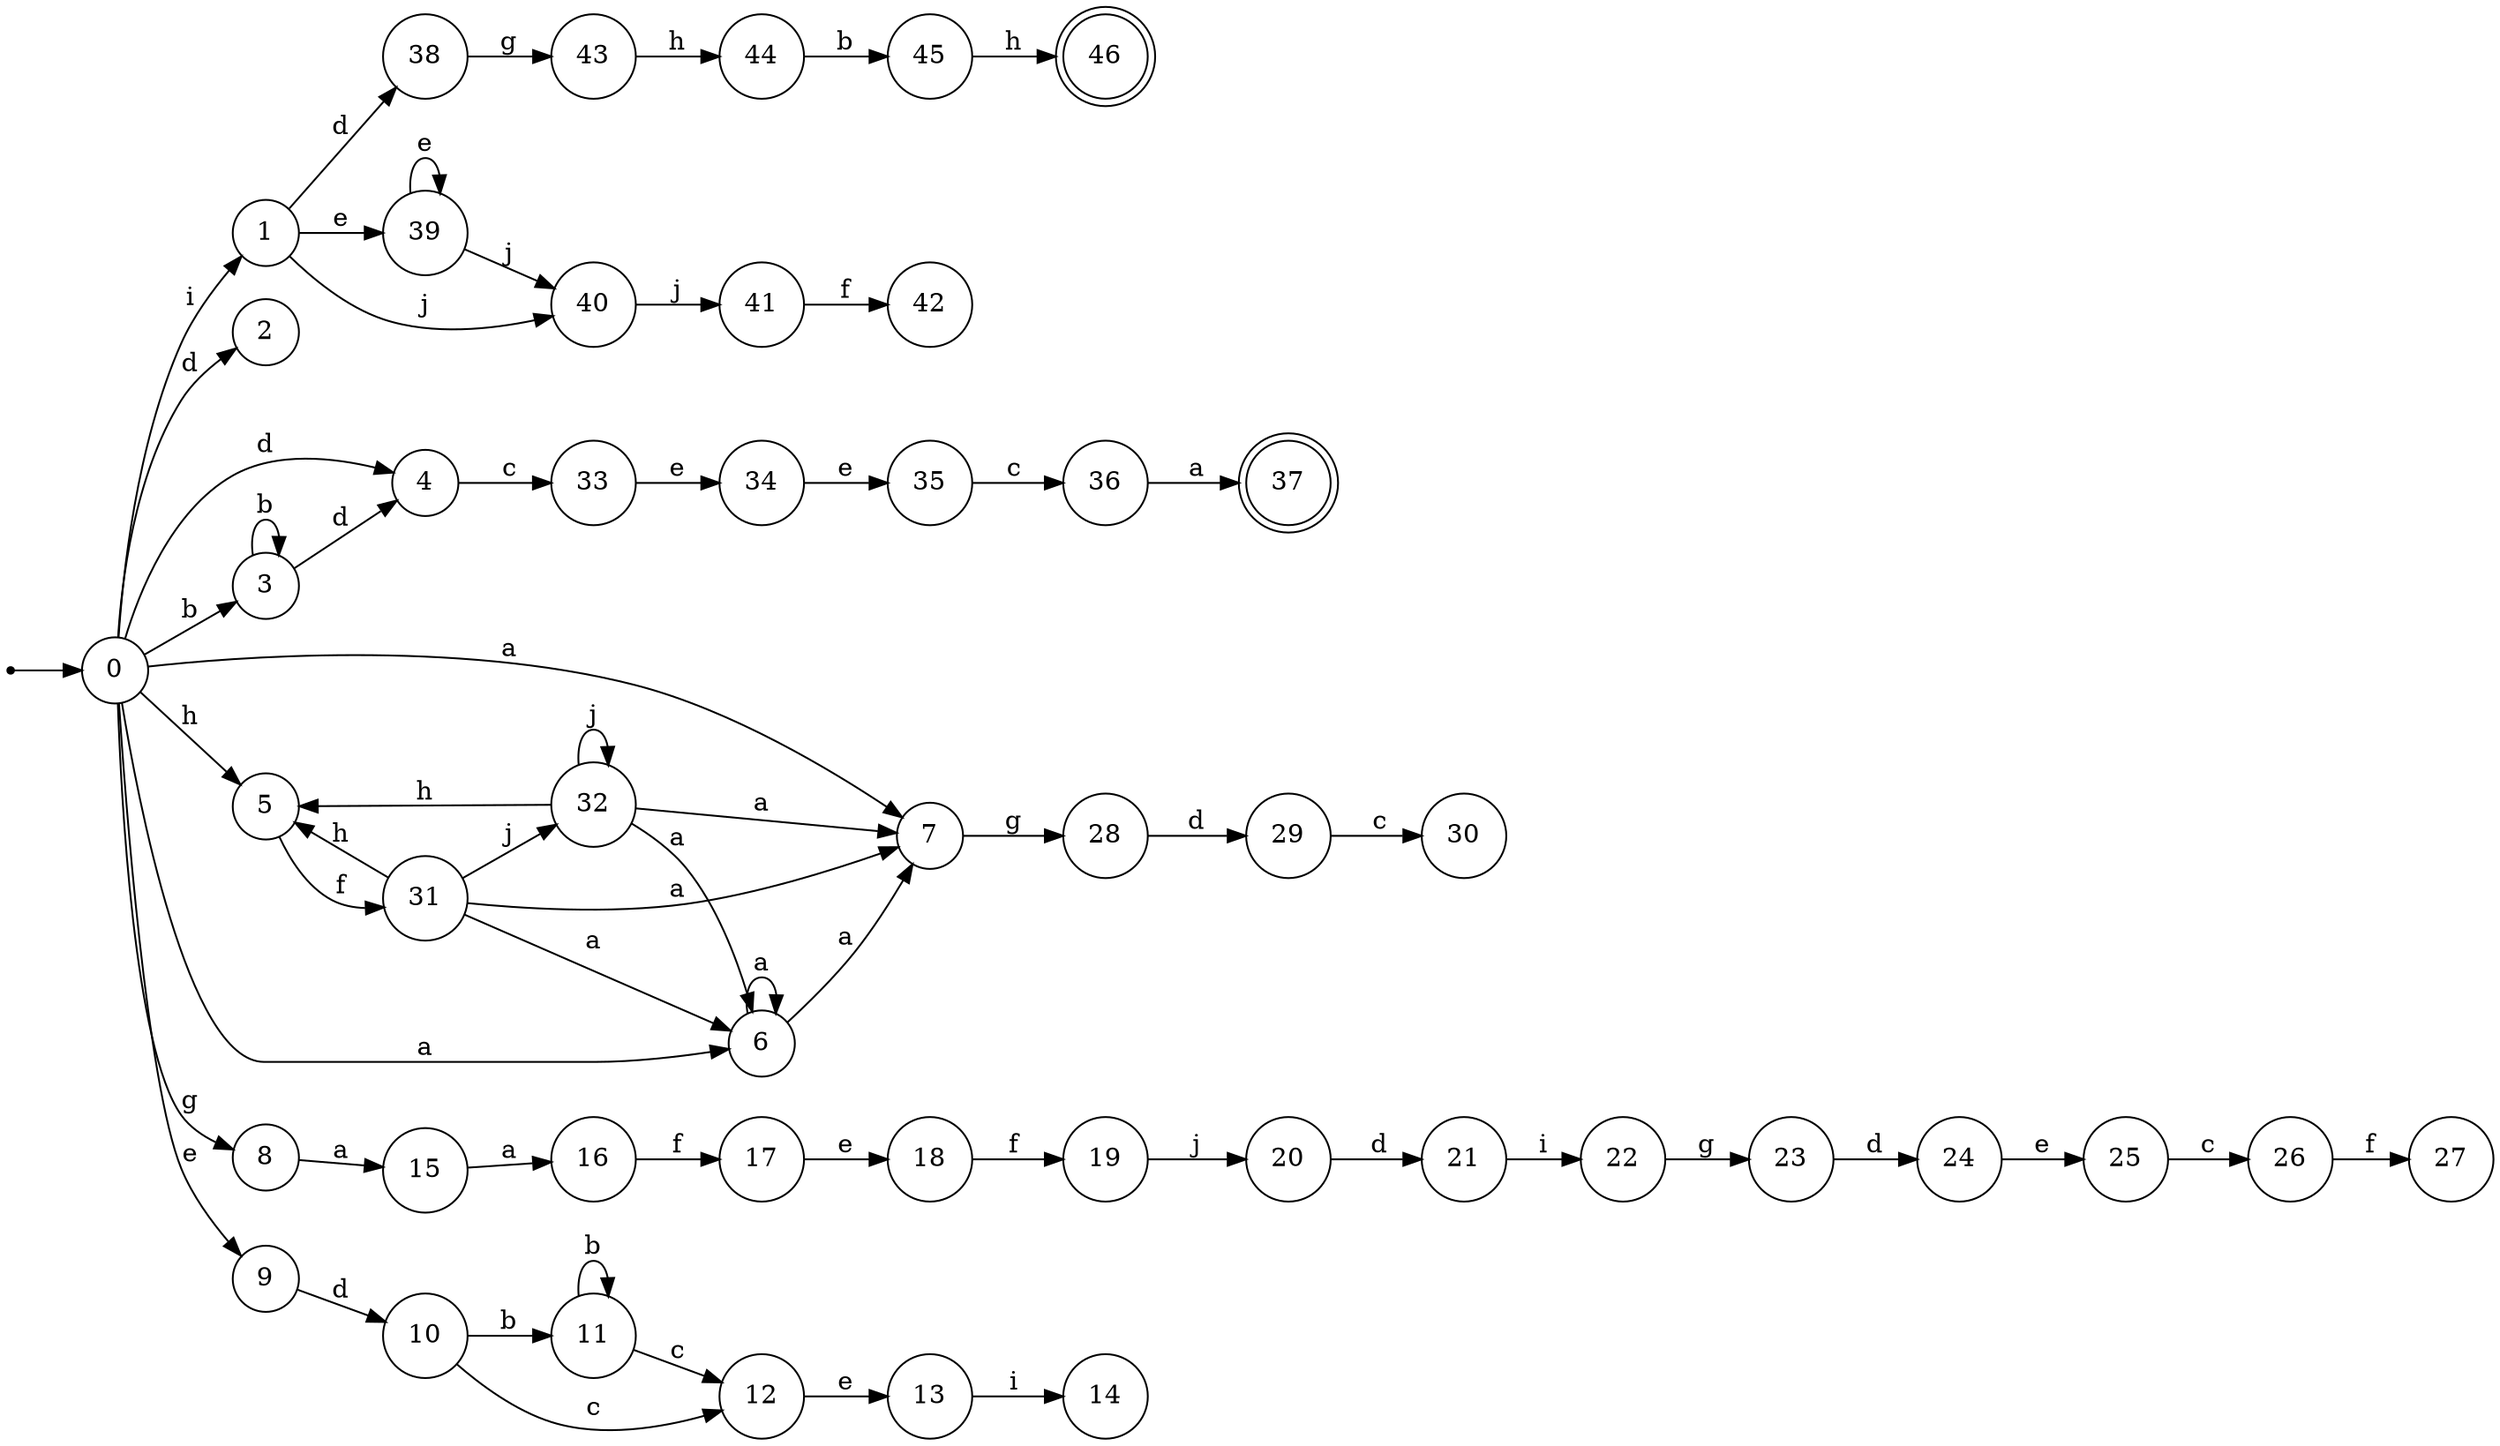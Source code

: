 digraph finite_state_machine {
rankdir=LR;
size="20,20";
node [shape = point]; "dummy0"
node [shape = circle]; "0";
"dummy0" -> "0";
node [shape = circle]; "1";
node [shape = circle]; "2";
node [shape = circle]; "3";
node [shape = circle]; "4";
node [shape = circle]; "5";
node [shape = circle]; "6";
node [shape = circle]; "7";
node [shape = circle]; "8";
node [shape = circle]; "9";
node [shape = circle]; "10";
node [shape = circle]; "11";
node [shape = circle]; "12";
node [shape = circle]; "13";
node [shape = circle]; "14";
node [shape = circle]; "15";
node [shape = circle]; "16";
node [shape = circle]; "17";
node [shape = circle]; "18";
node [shape = circle]; "19";
node [shape = circle]; "20";
node [shape = circle]; "21";
node [shape = circle]; "22";
node [shape = circle]; "23";
node [shape = circle]; "24";
node [shape = circle]; "25";
node [shape = circle]; "26";
node [shape = circle]; "27";
node [shape = circle]; "28";
node [shape = circle]; "29";
node [shape = circle]; "30";
node [shape = circle]; "31";
node [shape = circle]; "32";
node [shape = circle]; "33";
node [shape = circle]; "34";
node [shape = circle]; "35";
node [shape = circle]; "36";
node [shape = doublecircle]; "37";node [shape = circle]; "38";
node [shape = circle]; "39";
node [shape = circle]; "40";
node [shape = circle]; "41";
node [shape = circle]; "42";
node [shape = circle]; "43";
node [shape = circle]; "44";
node [shape = circle]; "45";
node [shape = doublecircle]; "46";"0" -> "1" [label = "i"];
 "0" -> "2" [label = "d"];
 "0" -> "4" [label = "d"];
 "0" -> "3" [label = "b"];
 "0" -> "5" [label = "h"];
 "0" -> "6" [label = "a"];
 "0" -> "7" [label = "a"];
 "0" -> "8" [label = "g"];
 "0" -> "9" [label = "e"];
 "9" -> "10" [label = "d"];
 "10" -> "11" [label = "b"];
 "10" -> "12" [label = "c"];
 "12" -> "13" [label = "e"];
 "13" -> "14" [label = "i"];
 "11" -> "11" [label = "b"];
 "11" -> "12" [label = "c"];
 "8" -> "15" [label = "a"];
 "15" -> "16" [label = "a"];
 "16" -> "17" [label = "f"];
 "17" -> "18" [label = "e"];
 "18" -> "19" [label = "f"];
 "19" -> "20" [label = "j"];
 "20" -> "21" [label = "d"];
 "21" -> "22" [label = "i"];
 "22" -> "23" [label = "g"];
 "23" -> "24" [label = "d"];
 "24" -> "25" [label = "e"];
 "25" -> "26" [label = "c"];
 "26" -> "27" [label = "f"];
 "7" -> "28" [label = "g"];
 "28" -> "29" [label = "d"];
 "29" -> "30" [label = "c"];
 "6" -> "6" [label = "a"];
 "6" -> "7" [label = "a"];
 "5" -> "31" [label = "f"];
 "31" -> "5" [label = "h"];
 "31" -> "32" [label = "j"];
 "31" -> "6" [label = "a"];
 "31" -> "7" [label = "a"];
 "32" -> "32" [label = "j"];
 "32" -> "5" [label = "h"];
 "32" -> "6" [label = "a"];
 "32" -> "7" [label = "a"];
 "4" -> "33" [label = "c"];
 "33" -> "34" [label = "e"];
 "34" -> "35" [label = "e"];
 "35" -> "36" [label = "c"];
 "36" -> "37" [label = "a"];
 "3" -> "3" [label = "b"];
 "3" -> "4" [label = "d"];
 "1" -> "38" [label = "d"];
 "1" -> "39" [label = "e"];
 "1" -> "40" [label = "j"];
 "40" -> "41" [label = "j"];
 "41" -> "42" [label = "f"];
 "39" -> "39" [label = "e"];
 "39" -> "40" [label = "j"];
 "38" -> "43" [label = "g"];
 "43" -> "44" [label = "h"];
 "44" -> "45" [label = "b"];
 "45" -> "46" [label = "h"];
 }
